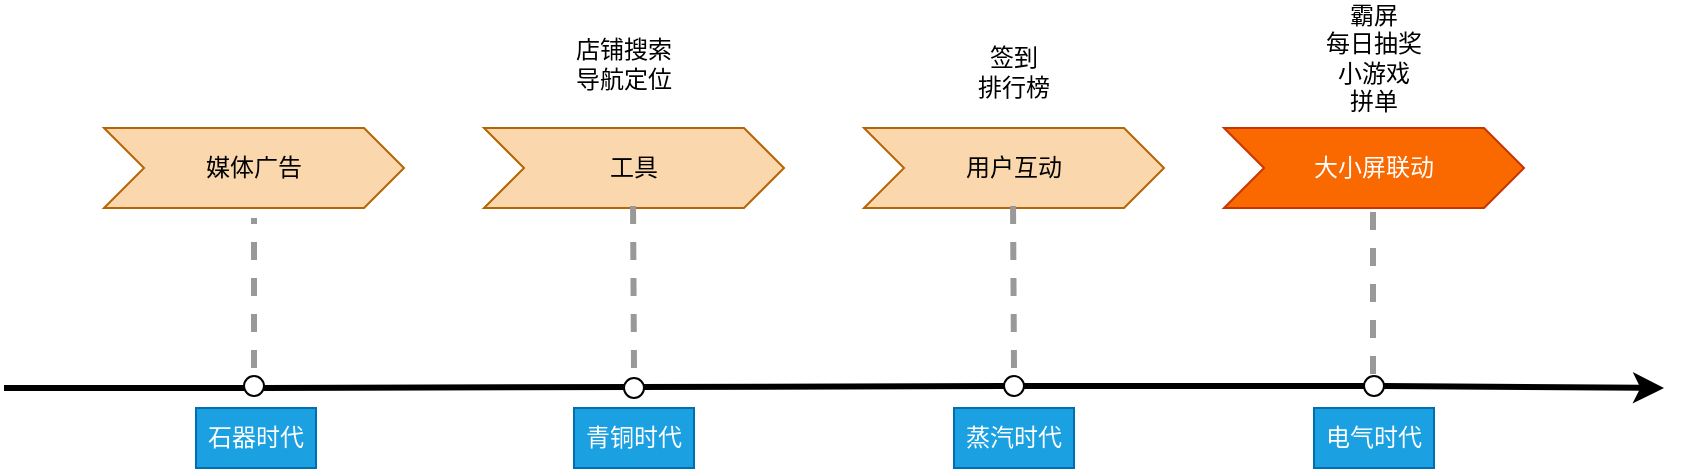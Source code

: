 <mxfile version="15.9.6" type="github"><diagram id="ohN2tTGXWYOY2UXh_WTK" name="Page-1"><mxGraphModel dx="1298" dy="834" grid="0" gridSize="10" guides="1" tooltips="1" connect="1" arrows="1" fold="1" page="1" pageScale="1" pageWidth="1169" pageHeight="827" math="0" shadow="0"><root><mxCell id="0"/><mxCell id="1" parent="0"/><mxCell id="H32Tcrh_HuviubgAxI69-1" value="" style="endArrow=classic;html=1;rounded=0;strokeWidth=3;startArrow=none;" parent="1" source="H32Tcrh_HuviubgAxI69-20" edge="1"><mxGeometry width="50" height="50" relative="1" as="geometry"><mxPoint x="200" y="330" as="sourcePoint"/><mxPoint x="900" y="330" as="targetPoint"/></mxGeometry></mxCell><mxCell id="H32Tcrh_HuviubgAxI69-3" value="媒体广告" style="shape=step;perimeter=stepPerimeter;whiteSpace=wrap;html=1;fixedSize=1;fillColor=#fad7ac;strokeColor=#b46504;" parent="1" vertex="1"><mxGeometry x="120" y="200" width="150" height="40" as="geometry"/></mxCell><mxCell id="H32Tcrh_HuviubgAxI69-4" value="工具" style="shape=step;perimeter=stepPerimeter;whiteSpace=wrap;html=1;fixedSize=1;fillColor=#fad7ac;strokeColor=#b46504;" parent="1" vertex="1"><mxGeometry x="310" y="200" width="150" height="40" as="geometry"/></mxCell><mxCell id="H32Tcrh_HuviubgAxI69-5" value="用户互动" style="shape=step;perimeter=stepPerimeter;whiteSpace=wrap;html=1;fixedSize=1;fillColor=#fad7ac;strokeColor=#b46504;" parent="1" vertex="1"><mxGeometry x="500" y="200" width="150" height="40" as="geometry"/></mxCell><mxCell id="H32Tcrh_HuviubgAxI69-6" value="大小屏联动" style="shape=step;perimeter=stepPerimeter;whiteSpace=wrap;html=1;fixedSize=1;fillColor=#fa6800;strokeColor=#C73500;fontColor=#FFFFFF;" parent="1" vertex="1"><mxGeometry x="680" y="200" width="150" height="40" as="geometry"/></mxCell><mxCell id="H32Tcrh_HuviubgAxI69-7" value="店铺搜索&lt;br&gt;导航定位" style="text;html=1;strokeColor=none;fillColor=none;align=center;verticalAlign=middle;whiteSpace=wrap;rounded=0;" parent="1" vertex="1"><mxGeometry x="350" y="137.5" width="60" height="60" as="geometry"/></mxCell><mxCell id="H32Tcrh_HuviubgAxI69-8" value="签到&lt;br style=&quot;font-size: 12px;&quot;&gt;排行榜" style="text;html=1;strokeColor=none;fillColor=none;align=center;verticalAlign=middle;whiteSpace=wrap;rounded=0;fontSize=12;" parent="1" vertex="1"><mxGeometry x="545" y="154" width="60" height="35" as="geometry"/></mxCell><mxCell id="H32Tcrh_HuviubgAxI69-9" value="" style="endArrow=none;dashed=1;html=1;rounded=0;fontSize=12;fontColor=#FFFFFF;strokeWidth=3;entryX=0.5;entryY=1;entryDx=0;entryDy=0;fillColor=#bac8d3;strokeColor=#999999;startArrow=none;" parent="1" edge="1"><mxGeometry width="50" height="50" relative="1" as="geometry"><mxPoint x="195" y="320" as="sourcePoint"/><mxPoint x="195" y="245" as="targetPoint"/></mxGeometry></mxCell><mxCell id="H32Tcrh_HuviubgAxI69-10" value="" style="endArrow=none;dashed=1;html=1;rounded=0;fontSize=12;fontColor=#FFFFFF;strokeWidth=3;entryX=0.5;entryY=1;entryDx=0;entryDy=0;fillColor=#bac8d3;strokeColor=#999999;" parent="1" edge="1"><mxGeometry width="50" height="50" relative="1" as="geometry"><mxPoint x="385" y="320" as="sourcePoint"/><mxPoint x="384.5" y="235" as="targetPoint"/></mxGeometry></mxCell><mxCell id="H32Tcrh_HuviubgAxI69-11" value="" style="endArrow=none;dashed=1;html=1;rounded=0;fontSize=12;fontColor=#FFFFFF;strokeWidth=3;entryX=0.5;entryY=1;entryDx=0;entryDy=0;fillColor=#bac8d3;strokeColor=#999999;" parent="1" edge="1"><mxGeometry width="50" height="50" relative="1" as="geometry"><mxPoint x="575" y="320" as="sourcePoint"/><mxPoint x="574.5" y="235" as="targetPoint"/></mxGeometry></mxCell><mxCell id="H32Tcrh_HuviubgAxI69-12" value="" style="endArrow=none;dashed=1;html=1;rounded=0;fontSize=12;fontColor=#FFFFFF;strokeWidth=3;entryX=0.5;entryY=1;entryDx=0;entryDy=0;fillColor=#bac8d3;strokeColor=#999999;" parent="1" edge="1"><mxGeometry width="50" height="50" relative="1" as="geometry"><mxPoint x="754.5" y="323" as="sourcePoint"/><mxPoint x="754.5" y="233" as="targetPoint"/></mxGeometry></mxCell><mxCell id="H32Tcrh_HuviubgAxI69-14" value="" style="endArrow=none;html=1;rounded=0;strokeWidth=3;" parent="1" edge="1"><mxGeometry width="50" height="50" relative="1" as="geometry"><mxPoint x="70" y="330" as="sourcePoint"/><mxPoint x="190" y="330" as="targetPoint"/></mxGeometry></mxCell><mxCell id="H32Tcrh_HuviubgAxI69-16" value="" style="ellipse;whiteSpace=wrap;html=1;aspect=fixed;fontSize=12;fontColor=#FFFFFF;" parent="1" vertex="1"><mxGeometry x="190" y="324" width="10" height="10" as="geometry"/></mxCell><mxCell id="H32Tcrh_HuviubgAxI69-18" value="" style="ellipse;whiteSpace=wrap;html=1;aspect=fixed;fontSize=12;fontColor=#FFFFFF;" parent="1" vertex="1"><mxGeometry x="570" y="324" width="10" height="10" as="geometry"/></mxCell><mxCell id="H32Tcrh_HuviubgAxI69-19" value="" style="endArrow=none;html=1;rounded=0;strokeWidth=3;startArrow=none;" parent="1" target="H32Tcrh_HuviubgAxI69-18" edge="1"><mxGeometry width="50" height="50" relative="1" as="geometry"><mxPoint x="200" y="330" as="sourcePoint"/><mxPoint x="900" y="330" as="targetPoint"/></mxGeometry></mxCell><mxCell id="H32Tcrh_HuviubgAxI69-17" value="" style="ellipse;whiteSpace=wrap;html=1;aspect=fixed;fontSize=12;fontColor=#FFFFFF;" parent="1" vertex="1"><mxGeometry x="380" y="325" width="10" height="10" as="geometry"/></mxCell><mxCell id="H32Tcrh_HuviubgAxI69-20" value="" style="ellipse;whiteSpace=wrap;html=1;aspect=fixed;fontSize=12;fontColor=#FFFFFF;" parent="1" vertex="1"><mxGeometry x="750" y="324" width="10" height="10" as="geometry"/></mxCell><mxCell id="H32Tcrh_HuviubgAxI69-21" value="" style="endArrow=none;html=1;rounded=0;strokeWidth=3;startArrow=none;" parent="1" source="H32Tcrh_HuviubgAxI69-18" target="H32Tcrh_HuviubgAxI69-20" edge="1"><mxGeometry width="50" height="50" relative="1" as="geometry"><mxPoint x="580.0" y="329.015" as="sourcePoint"/><mxPoint x="900" y="330" as="targetPoint"/></mxGeometry></mxCell><mxCell id="H32Tcrh_HuviubgAxI69-22" value="石器时代" style="text;html=1;strokeColor=#006EAF;fillColor=#1ba1e2;align=center;verticalAlign=middle;whiteSpace=wrap;rounded=0;fontSize=12;fontColor=#ffffff;" parent="1" vertex="1"><mxGeometry x="166" y="340" width="60" height="30" as="geometry"/></mxCell><mxCell id="H32Tcrh_HuviubgAxI69-23" value="青铜时代" style="text;html=1;strokeColor=#006EAF;fillColor=#1ba1e2;align=center;verticalAlign=middle;whiteSpace=wrap;rounded=0;fontSize=12;fontColor=#ffffff;" parent="1" vertex="1"><mxGeometry x="355" y="340" width="60" height="30" as="geometry"/></mxCell><mxCell id="H32Tcrh_HuviubgAxI69-24" value="蒸汽时代" style="text;html=1;strokeColor=#006EAF;fillColor=#1ba1e2;align=center;verticalAlign=middle;whiteSpace=wrap;rounded=0;fontSize=12;fontColor=#ffffff;" parent="1" vertex="1"><mxGeometry x="545" y="340" width="60" height="30" as="geometry"/></mxCell><mxCell id="H32Tcrh_HuviubgAxI69-25" value="电气时代" style="text;html=1;strokeColor=#006EAF;fillColor=#1ba1e2;align=center;verticalAlign=middle;whiteSpace=wrap;rounded=0;fontSize=12;fontColor=#ffffff;" parent="1" vertex="1"><mxGeometry x="725" y="340" width="60" height="30" as="geometry"/></mxCell><mxCell id="H32Tcrh_HuviubgAxI69-27" value="霸屏&lt;br&gt;每日抽奖&lt;br&gt;小游戏&lt;br&gt;拼单" style="text;html=1;strokeColor=none;fillColor=none;align=center;verticalAlign=middle;whiteSpace=wrap;rounded=0;fontSize=12;fontColor=#000000;" parent="1" vertex="1"><mxGeometry x="725" y="150" width="60" height="30" as="geometry"/></mxCell></root></mxGraphModel></diagram></mxfile>